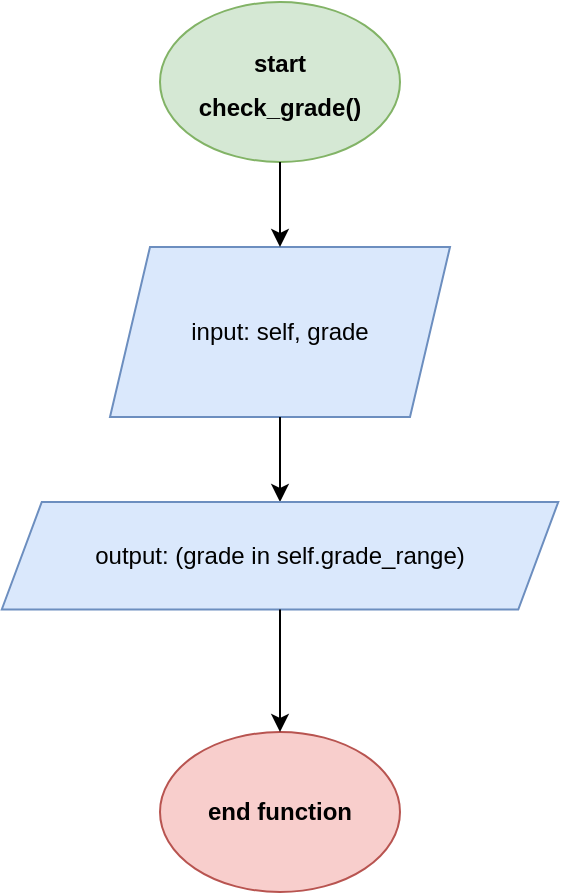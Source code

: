 <mxfile version="20.6.2" type="device"><diagram id="Lz05kW_Xl6uNmAjUqRQy" name="Side-1"><mxGraphModel dx="1915" dy="772" grid="1" gridSize="10" guides="1" tooltips="1" connect="1" arrows="1" fold="1" page="1" pageScale="1" pageWidth="827" pageHeight="1169" math="0" shadow="0"><root><mxCell id="0"/><mxCell id="1" parent="0"/><mxCell id="_PtOrSqvmQyw-0HyaYv4-2" value="&lt;font style=&quot;font-size: 12px;&quot;&gt;&lt;b&gt;start&lt;br&gt;check_grade()&lt;br&gt;&lt;/b&gt;&lt;/font&gt;" style="ellipse;whiteSpace=wrap;html=1;fontSize=18;fillColor=#d5e8d4;strokeColor=#82b366;" vertex="1" parent="1"><mxGeometry x="-558" y="180" width="120" height="80" as="geometry"/></mxCell><mxCell id="_PtOrSqvmQyw-0HyaYv4-3" value="input: self, grade" style="shape=parallelogram;perimeter=parallelogramPerimeter;whiteSpace=wrap;html=1;fixedSize=1;fontSize=12;fillColor=#dae8fc;strokeColor=#6c8ebf;" vertex="1" parent="1"><mxGeometry x="-583" y="302.5" width="170" height="85" as="geometry"/></mxCell><mxCell id="_PtOrSqvmQyw-0HyaYv4-5" value="" style="endArrow=classic;html=1;rounded=0;fontSize=12;entryX=0.5;entryY=0;entryDx=0;entryDy=0;" edge="1" parent="1" source="_PtOrSqvmQyw-0HyaYv4-3" target="_PtOrSqvmQyw-0HyaYv4-11"><mxGeometry width="50" height="50" relative="1" as="geometry"><mxPoint x="-505" y="395" as="sourcePoint"/><mxPoint x="-495.783" y="430" as="targetPoint"/></mxGeometry></mxCell><mxCell id="_PtOrSqvmQyw-0HyaYv4-10" value="" style="endArrow=classic;html=1;rounded=0;exitX=0.5;exitY=1;exitDx=0;exitDy=0;entryX=0.5;entryY=0;entryDx=0;entryDy=0;" edge="1" parent="1" source="_PtOrSqvmQyw-0HyaYv4-2" target="_PtOrSqvmQyw-0HyaYv4-3"><mxGeometry width="50" height="50" relative="1" as="geometry"><mxPoint x="-240" y="490" as="sourcePoint"/><mxPoint x="-190" y="440" as="targetPoint"/></mxGeometry></mxCell><mxCell id="_PtOrSqvmQyw-0HyaYv4-11" value="output: (grade in self.grade_range)" style="shape=parallelogram;perimeter=parallelogramPerimeter;whiteSpace=wrap;html=1;fixedSize=1;fontSize=12;fillColor=#dae8fc;strokeColor=#6c8ebf;" vertex="1" parent="1"><mxGeometry x="-637.12" y="430" width="278.25" height="53.75" as="geometry"/></mxCell><mxCell id="_PtOrSqvmQyw-0HyaYv4-13" value="&lt;b&gt;end function&lt;/b&gt;" style="ellipse;whiteSpace=wrap;html=1;fontSize=12;fillColor=#f8cecc;strokeColor=#b85450;" vertex="1" parent="1"><mxGeometry x="-558" y="545" width="120" height="80" as="geometry"/></mxCell><mxCell id="_PtOrSqvmQyw-0HyaYv4-17" value="" style="endArrow=classic;html=1;rounded=0;fontSize=12;entryX=0.5;entryY=0;entryDx=0;entryDy=0;exitX=0.5;exitY=1;exitDx=0;exitDy=0;" edge="1" parent="1" source="_PtOrSqvmQyw-0HyaYv4-11" target="_PtOrSqvmQyw-0HyaYv4-13"><mxGeometry width="50" height="50" relative="1" as="geometry"><mxPoint x="-486.98" y="397.5" as="sourcePoint"/><mxPoint x="-485" y="480" as="targetPoint"/></mxGeometry></mxCell></root></mxGraphModel></diagram></mxfile>